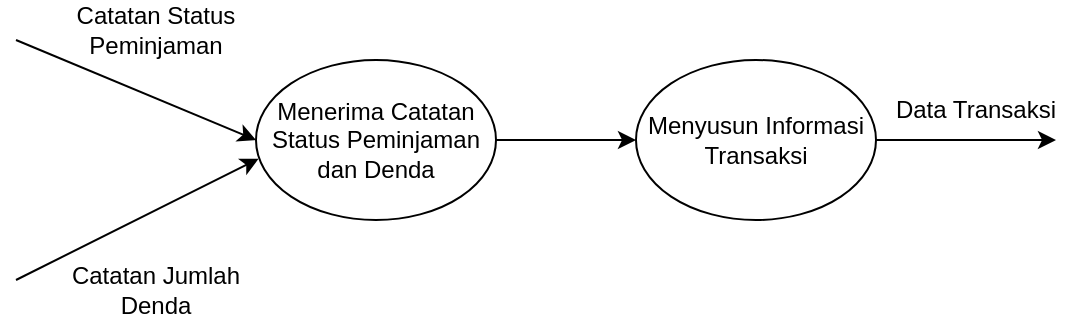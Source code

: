 <mxfile version="24.4.0" type="github">
  <diagram name="Page-1" id="1xmIKHfGIRI0AgsF4vlK">
    <mxGraphModel dx="1444" dy="825" grid="1" gridSize="10" guides="1" tooltips="1" connect="1" arrows="1" fold="1" page="1" pageScale="1" pageWidth="850" pageHeight="1100" math="0" shadow="0">
      <root>
        <mxCell id="0" />
        <mxCell id="1" parent="0" />
        <mxCell id="3cfH4vR5yZIaHMbm8DlW-6" style="edgeStyle=orthogonalEdgeStyle;rounded=0;orthogonalLoop=1;jettySize=auto;html=1;entryX=0;entryY=0.5;entryDx=0;entryDy=0;" edge="1" parent="1" source="3cfH4vR5yZIaHMbm8DlW-1" target="3cfH4vR5yZIaHMbm8DlW-8">
          <mxGeometry relative="1" as="geometry">
            <mxPoint x="380" y="250" as="targetPoint" />
          </mxGeometry>
        </mxCell>
        <mxCell id="3cfH4vR5yZIaHMbm8DlW-1" value="Menerima Catatan Status Peminjaman dan Denda" style="ellipse;whiteSpace=wrap;html=1;" vertex="1" parent="1">
          <mxGeometry x="200" y="210" width="120" height="80" as="geometry" />
        </mxCell>
        <mxCell id="3cfH4vR5yZIaHMbm8DlW-2" value="" style="endArrow=classic;html=1;rounded=0;entryX=0;entryY=0.5;entryDx=0;entryDy=0;" edge="1" parent="1" target="3cfH4vR5yZIaHMbm8DlW-1">
          <mxGeometry width="50" height="50" relative="1" as="geometry">
            <mxPoint x="80" y="200" as="sourcePoint" />
            <mxPoint x="430" y="210" as="targetPoint" />
          </mxGeometry>
        </mxCell>
        <mxCell id="3cfH4vR5yZIaHMbm8DlW-3" value="" style="endArrow=classic;html=1;rounded=0;entryX=0.011;entryY=0.617;entryDx=0;entryDy=0;entryPerimeter=0;" edge="1" parent="1" target="3cfH4vR5yZIaHMbm8DlW-1">
          <mxGeometry width="50" height="50" relative="1" as="geometry">
            <mxPoint x="80" y="320" as="sourcePoint" />
            <mxPoint x="210" y="260" as="targetPoint" />
          </mxGeometry>
        </mxCell>
        <mxCell id="3cfH4vR5yZIaHMbm8DlW-4" value="Catatan Status Peminjaman" style="text;html=1;align=center;verticalAlign=middle;whiteSpace=wrap;rounded=0;" vertex="1" parent="1">
          <mxGeometry x="100" y="180" width="100" height="30" as="geometry" />
        </mxCell>
        <mxCell id="3cfH4vR5yZIaHMbm8DlW-5" value="Catatan Jumlah Denda" style="text;html=1;align=center;verticalAlign=middle;whiteSpace=wrap;rounded=0;" vertex="1" parent="1">
          <mxGeometry x="100" y="310" width="100" height="30" as="geometry" />
        </mxCell>
        <mxCell id="3cfH4vR5yZIaHMbm8DlW-12" style="edgeStyle=orthogonalEdgeStyle;rounded=0;orthogonalLoop=1;jettySize=auto;html=1;" edge="1" parent="1" source="3cfH4vR5yZIaHMbm8DlW-8">
          <mxGeometry relative="1" as="geometry">
            <mxPoint x="600" y="250" as="targetPoint" />
          </mxGeometry>
        </mxCell>
        <mxCell id="3cfH4vR5yZIaHMbm8DlW-8" value="Menyusun Informasi Transaksi" style="ellipse;whiteSpace=wrap;html=1;" vertex="1" parent="1">
          <mxGeometry x="390" y="210" width="120" height="80" as="geometry" />
        </mxCell>
        <mxCell id="3cfH4vR5yZIaHMbm8DlW-14" value="Data Transaksi" style="text;html=1;align=center;verticalAlign=middle;whiteSpace=wrap;rounded=0;" vertex="1" parent="1">
          <mxGeometry x="510" y="220" width="100" height="30" as="geometry" />
        </mxCell>
      </root>
    </mxGraphModel>
  </diagram>
</mxfile>
